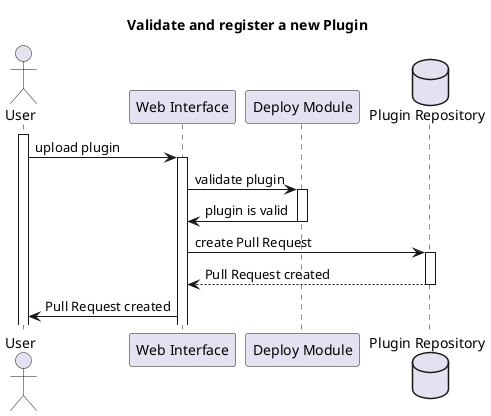 @startuml
title Validate and register a new Plugin

actor User as user
participant "Web Interface" as web
participant "Deploy Module" as deploy
database "Plugin Repository" as repo

activate user
user -> web: upload plugin
activate web
web -> deploy: validate plugin
activate deploy
deploy -> web: plugin is valid
deactivate deploy
web -> repo: create Pull Request
activate repo
repo --> web: Pull Request created
deactivate repo
web -> user: Pull Request created

@enduml